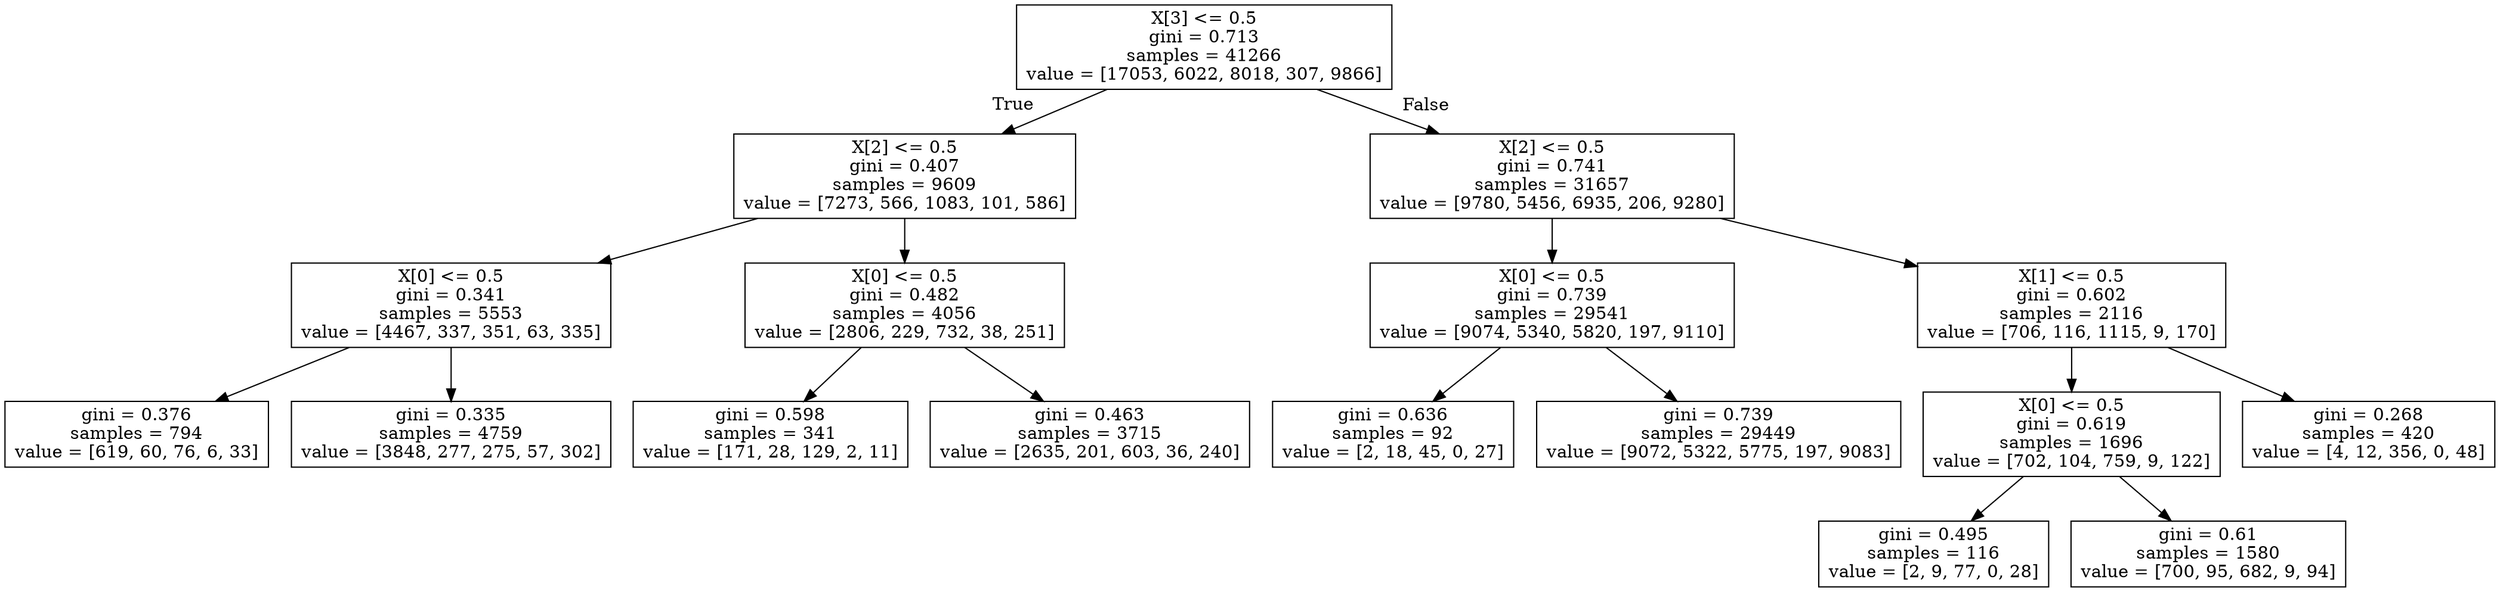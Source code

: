 digraph Tree {
node [shape=box] ;
0 [label="X[3] <= 0.5\ngini = 0.713\nsamples = 41266\nvalue = [17053, 6022, 8018, 307, 9866]"] ;
1 [label="X[2] <= 0.5\ngini = 0.407\nsamples = 9609\nvalue = [7273, 566, 1083, 101, 586]"] ;
0 -> 1 [labeldistance=2.5, labelangle=45, headlabel="True"] ;
2 [label="X[0] <= 0.5\ngini = 0.341\nsamples = 5553\nvalue = [4467, 337, 351, 63, 335]"] ;
1 -> 2 ;
3 [label="gini = 0.376\nsamples = 794\nvalue = [619, 60, 76, 6, 33]"] ;
2 -> 3 ;
4 [label="gini = 0.335\nsamples = 4759\nvalue = [3848, 277, 275, 57, 302]"] ;
2 -> 4 ;
5 [label="X[0] <= 0.5\ngini = 0.482\nsamples = 4056\nvalue = [2806, 229, 732, 38, 251]"] ;
1 -> 5 ;
6 [label="gini = 0.598\nsamples = 341\nvalue = [171, 28, 129, 2, 11]"] ;
5 -> 6 ;
7 [label="gini = 0.463\nsamples = 3715\nvalue = [2635, 201, 603, 36, 240]"] ;
5 -> 7 ;
8 [label="X[2] <= 0.5\ngini = 0.741\nsamples = 31657\nvalue = [9780, 5456, 6935, 206, 9280]"] ;
0 -> 8 [labeldistance=2.5, labelangle=-45, headlabel="False"] ;
9 [label="X[0] <= 0.5\ngini = 0.739\nsamples = 29541\nvalue = [9074, 5340, 5820, 197, 9110]"] ;
8 -> 9 ;
10 [label="gini = 0.636\nsamples = 92\nvalue = [2, 18, 45, 0, 27]"] ;
9 -> 10 ;
11 [label="gini = 0.739\nsamples = 29449\nvalue = [9072, 5322, 5775, 197, 9083]"] ;
9 -> 11 ;
12 [label="X[1] <= 0.5\ngini = 0.602\nsamples = 2116\nvalue = [706, 116, 1115, 9, 170]"] ;
8 -> 12 ;
13 [label="X[0] <= 0.5\ngini = 0.619\nsamples = 1696\nvalue = [702, 104, 759, 9, 122]"] ;
12 -> 13 ;
14 [label="gini = 0.495\nsamples = 116\nvalue = [2, 9, 77, 0, 28]"] ;
13 -> 14 ;
15 [label="gini = 0.61\nsamples = 1580\nvalue = [700, 95, 682, 9, 94]"] ;
13 -> 15 ;
16 [label="gini = 0.268\nsamples = 420\nvalue = [4, 12, 356, 0, 48]"] ;
12 -> 16 ;
}